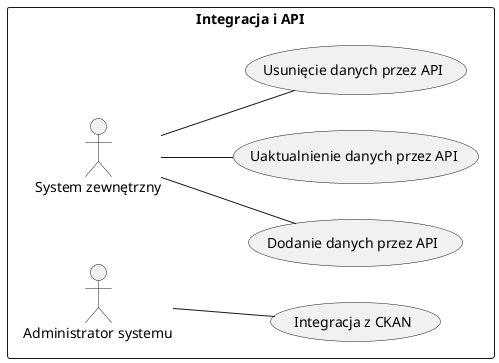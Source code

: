 @startuml diagram
left to right direction

rectangle "Integracja i API" {
  actor "System zewnętrzny" as SystemZewnetrzny
  actor "Administrator systemu" as Administrator

  usecase (Dodanie danych przez API) as DodanieDanychAPI
  usecase (Uaktualnienie danych przez API) as UaktualnienieDanychAPI
  usecase (Usunięcie danych przez API) as UsuniecieDanychAPI
  usecase (Integracja z CKAN) as IntegracjaCKAN

  SystemZewnetrzny -- DodanieDanychAPI
  SystemZewnetrzny -- UaktualnienieDanychAPI
  SystemZewnetrzny -- UsuniecieDanychAPI
  Administrator -- IntegracjaCKAN
}

@enduml